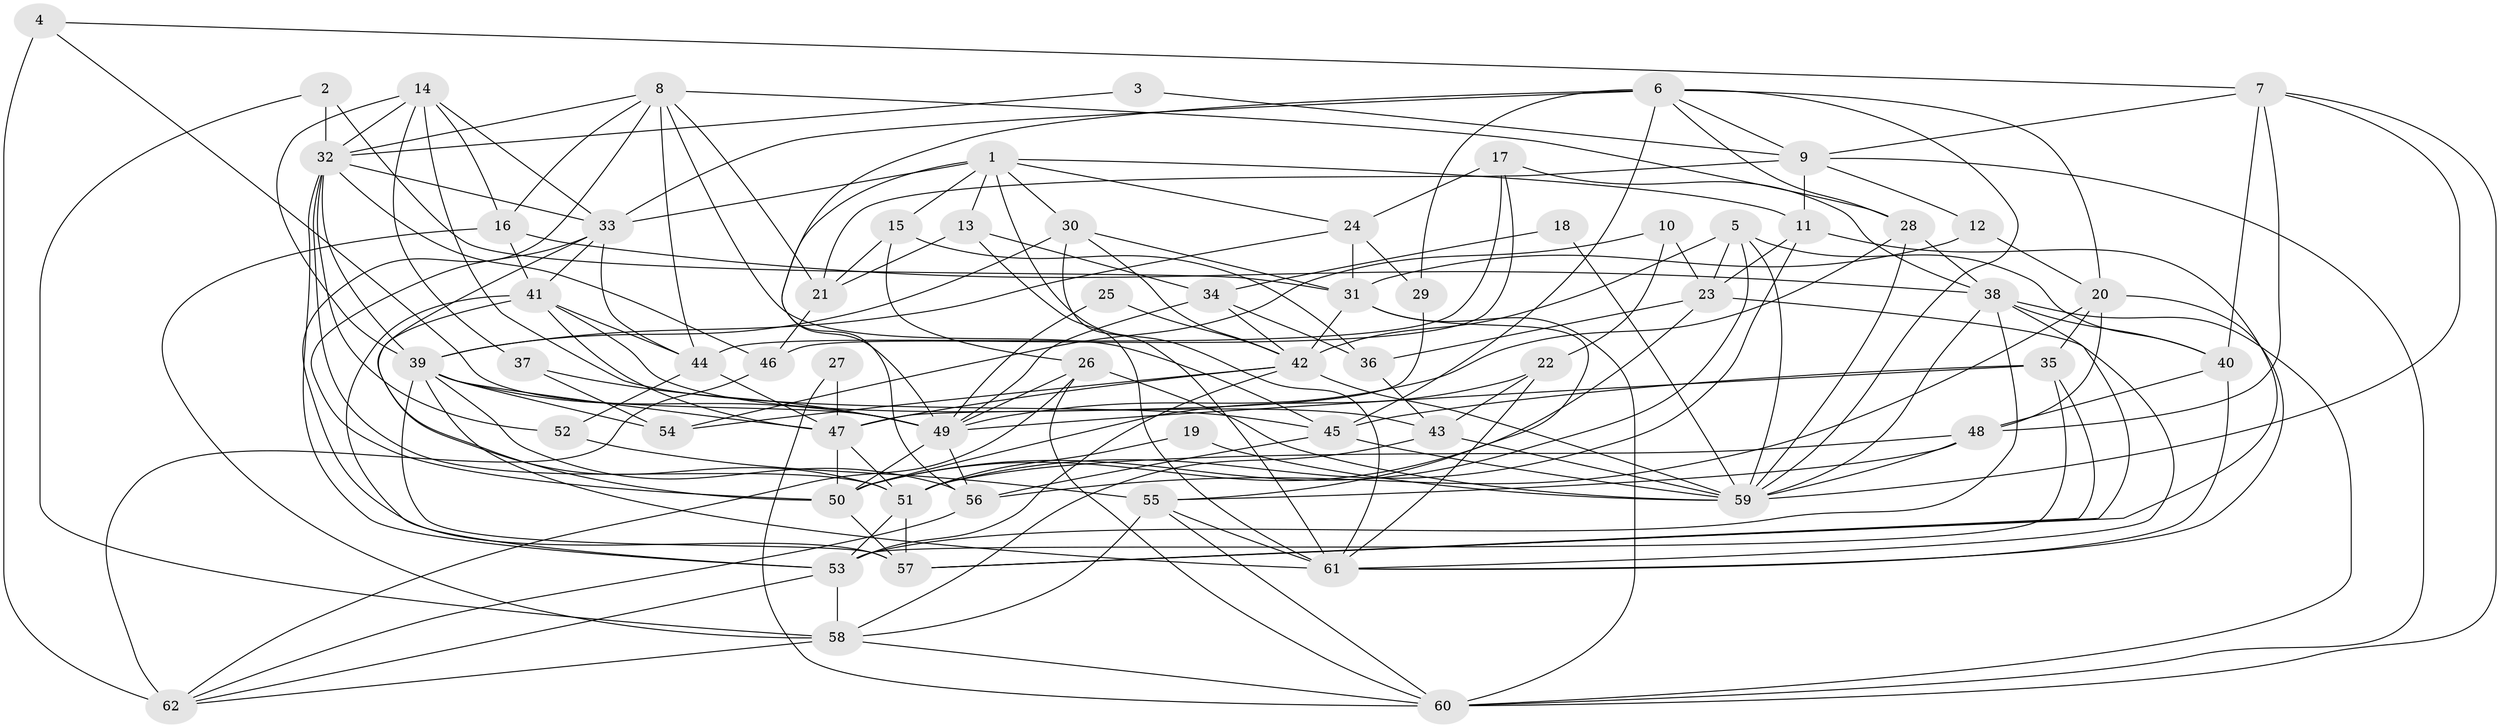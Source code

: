 // original degree distribution, {4: 0.2926829268292683, 3: 0.2601626016260163, 6: 0.10569105691056911, 2: 0.13008130081300814, 8: 0.016260162601626018, 5: 0.17073170731707318, 7: 0.024390243902439025}
// Generated by graph-tools (version 1.1) at 2025/50/03/09/25 03:50:08]
// undirected, 62 vertices, 177 edges
graph export_dot {
graph [start="1"]
  node [color=gray90,style=filled];
  1;
  2;
  3;
  4;
  5;
  6;
  7;
  8;
  9;
  10;
  11;
  12;
  13;
  14;
  15;
  16;
  17;
  18;
  19;
  20;
  21;
  22;
  23;
  24;
  25;
  26;
  27;
  28;
  29;
  30;
  31;
  32;
  33;
  34;
  35;
  36;
  37;
  38;
  39;
  40;
  41;
  42;
  43;
  44;
  45;
  46;
  47;
  48;
  49;
  50;
  51;
  52;
  53;
  54;
  55;
  56;
  57;
  58;
  59;
  60;
  61;
  62;
  1 -- 11 [weight=1.0];
  1 -- 13 [weight=1.0];
  1 -- 15 [weight=1.0];
  1 -- 24 [weight=1.0];
  1 -- 30 [weight=1.0];
  1 -- 33 [weight=1.0];
  1 -- 56 [weight=1.0];
  1 -- 61 [weight=1.0];
  2 -- 31 [weight=1.0];
  2 -- 32 [weight=1.0];
  2 -- 58 [weight=1.0];
  3 -- 9 [weight=1.0];
  3 -- 32 [weight=1.0];
  4 -- 7 [weight=1.0];
  4 -- 49 [weight=1.0];
  4 -- 62 [weight=1.0];
  5 -- 23 [weight=1.0];
  5 -- 40 [weight=1.0];
  5 -- 42 [weight=1.0];
  5 -- 50 [weight=1.0];
  5 -- 59 [weight=1.0];
  6 -- 9 [weight=1.0];
  6 -- 20 [weight=1.0];
  6 -- 28 [weight=1.0];
  6 -- 29 [weight=1.0];
  6 -- 33 [weight=1.0];
  6 -- 45 [weight=1.0];
  6 -- 49 [weight=1.0];
  6 -- 59 [weight=1.0];
  7 -- 9 [weight=1.0];
  7 -- 40 [weight=1.0];
  7 -- 48 [weight=1.0];
  7 -- 59 [weight=1.0];
  7 -- 60 [weight=1.0];
  8 -- 16 [weight=1.0];
  8 -- 21 [weight=1.0];
  8 -- 28 [weight=1.0];
  8 -- 32 [weight=1.0];
  8 -- 44 [weight=1.0];
  8 -- 45 [weight=1.0];
  8 -- 57 [weight=1.0];
  9 -- 11 [weight=1.0];
  9 -- 12 [weight=1.0];
  9 -- 21 [weight=1.0];
  9 -- 60 [weight=1.0];
  10 -- 22 [weight=1.0];
  10 -- 23 [weight=1.0];
  10 -- 54 [weight=1.0];
  11 -- 23 [weight=1.0];
  11 -- 51 [weight=1.0];
  11 -- 57 [weight=1.0];
  12 -- 20 [weight=1.0];
  12 -- 31 [weight=1.0];
  13 -- 21 [weight=1.0];
  13 -- 34 [weight=1.0];
  13 -- 61 [weight=1.0];
  14 -- 16 [weight=1.0];
  14 -- 32 [weight=1.0];
  14 -- 33 [weight=1.0];
  14 -- 37 [weight=1.0];
  14 -- 39 [weight=1.0];
  14 -- 45 [weight=1.0];
  15 -- 21 [weight=1.0];
  15 -- 26 [weight=1.0];
  15 -- 36 [weight=1.0];
  16 -- 38 [weight=1.0];
  16 -- 41 [weight=1.0];
  16 -- 58 [weight=1.0];
  17 -- 24 [weight=1.0];
  17 -- 38 [weight=1.0];
  17 -- 44 [weight=1.0];
  17 -- 46 [weight=1.0];
  18 -- 34 [weight=1.0];
  18 -- 59 [weight=1.0];
  19 -- 51 [weight=1.0];
  19 -- 59 [weight=1.0];
  20 -- 35 [weight=1.0];
  20 -- 48 [weight=1.0];
  20 -- 56 [weight=1.0];
  20 -- 61 [weight=1.0];
  21 -- 46 [weight=1.0];
  22 -- 43 [weight=1.0];
  22 -- 50 [weight=1.0];
  22 -- 61 [weight=1.0];
  23 -- 36 [weight=1.0];
  23 -- 50 [weight=1.0];
  23 -- 61 [weight=1.0];
  24 -- 29 [weight=1.0];
  24 -- 31 [weight=1.0];
  24 -- 39 [weight=1.0];
  25 -- 42 [weight=1.0];
  25 -- 49 [weight=1.0];
  26 -- 49 [weight=1.0];
  26 -- 59 [weight=1.0];
  26 -- 60 [weight=1.0];
  26 -- 62 [weight=1.0];
  27 -- 47 [weight=1.0];
  27 -- 60 [weight=1.0];
  28 -- 38 [weight=1.0];
  28 -- 49 [weight=1.0];
  28 -- 59 [weight=1.0];
  29 -- 47 [weight=1.0];
  30 -- 31 [weight=1.0];
  30 -- 39 [weight=1.0];
  30 -- 42 [weight=1.0];
  30 -- 61 [weight=1.0];
  31 -- 42 [weight=1.0];
  31 -- 55 [weight=1.0];
  31 -- 60 [weight=1.0];
  32 -- 33 [weight=1.0];
  32 -- 39 [weight=1.0];
  32 -- 46 [weight=1.0];
  32 -- 51 [weight=1.0];
  32 -- 52 [weight=1.0];
  32 -- 53 [weight=1.0];
  33 -- 41 [weight=2.0];
  33 -- 44 [weight=1.0];
  33 -- 50 [weight=1.0];
  33 -- 51 [weight=1.0];
  34 -- 36 [weight=1.0];
  34 -- 42 [weight=1.0];
  34 -- 49 [weight=1.0];
  35 -- 45 [weight=1.0];
  35 -- 49 [weight=1.0];
  35 -- 53 [weight=1.0];
  35 -- 57 [weight=1.0];
  36 -- 43 [weight=1.0];
  37 -- 49 [weight=1.0];
  37 -- 54 [weight=1.0];
  38 -- 40 [weight=1.0];
  38 -- 53 [weight=1.0];
  38 -- 57 [weight=1.0];
  38 -- 59 [weight=1.0];
  38 -- 60 [weight=1.0];
  39 -- 47 [weight=1.0];
  39 -- 49 [weight=1.0];
  39 -- 54 [weight=1.0];
  39 -- 56 [weight=1.0];
  39 -- 57 [weight=1.0];
  39 -- 61 [weight=2.0];
  40 -- 48 [weight=1.0];
  40 -- 61 [weight=1.0];
  41 -- 43 [weight=1.0];
  41 -- 44 [weight=1.0];
  41 -- 47 [weight=1.0];
  41 -- 50 [weight=1.0];
  41 -- 53 [weight=1.0];
  42 -- 47 [weight=1.0];
  42 -- 53 [weight=1.0];
  42 -- 54 [weight=1.0];
  42 -- 59 [weight=1.0];
  43 -- 58 [weight=1.0];
  43 -- 59 [weight=1.0];
  44 -- 47 [weight=1.0];
  44 -- 52 [weight=1.0];
  45 -- 56 [weight=1.0];
  45 -- 59 [weight=1.0];
  46 -- 62 [weight=1.0];
  47 -- 50 [weight=1.0];
  47 -- 51 [weight=1.0];
  48 -- 51 [weight=1.0];
  48 -- 55 [weight=1.0];
  48 -- 59 [weight=1.0];
  49 -- 50 [weight=1.0];
  49 -- 56 [weight=1.0];
  50 -- 57 [weight=1.0];
  51 -- 53 [weight=1.0];
  51 -- 57 [weight=2.0];
  52 -- 55 [weight=1.0];
  53 -- 58 [weight=1.0];
  53 -- 62 [weight=1.0];
  55 -- 58 [weight=1.0];
  55 -- 60 [weight=1.0];
  55 -- 61 [weight=1.0];
  56 -- 62 [weight=1.0];
  58 -- 60 [weight=1.0];
  58 -- 62 [weight=1.0];
}
